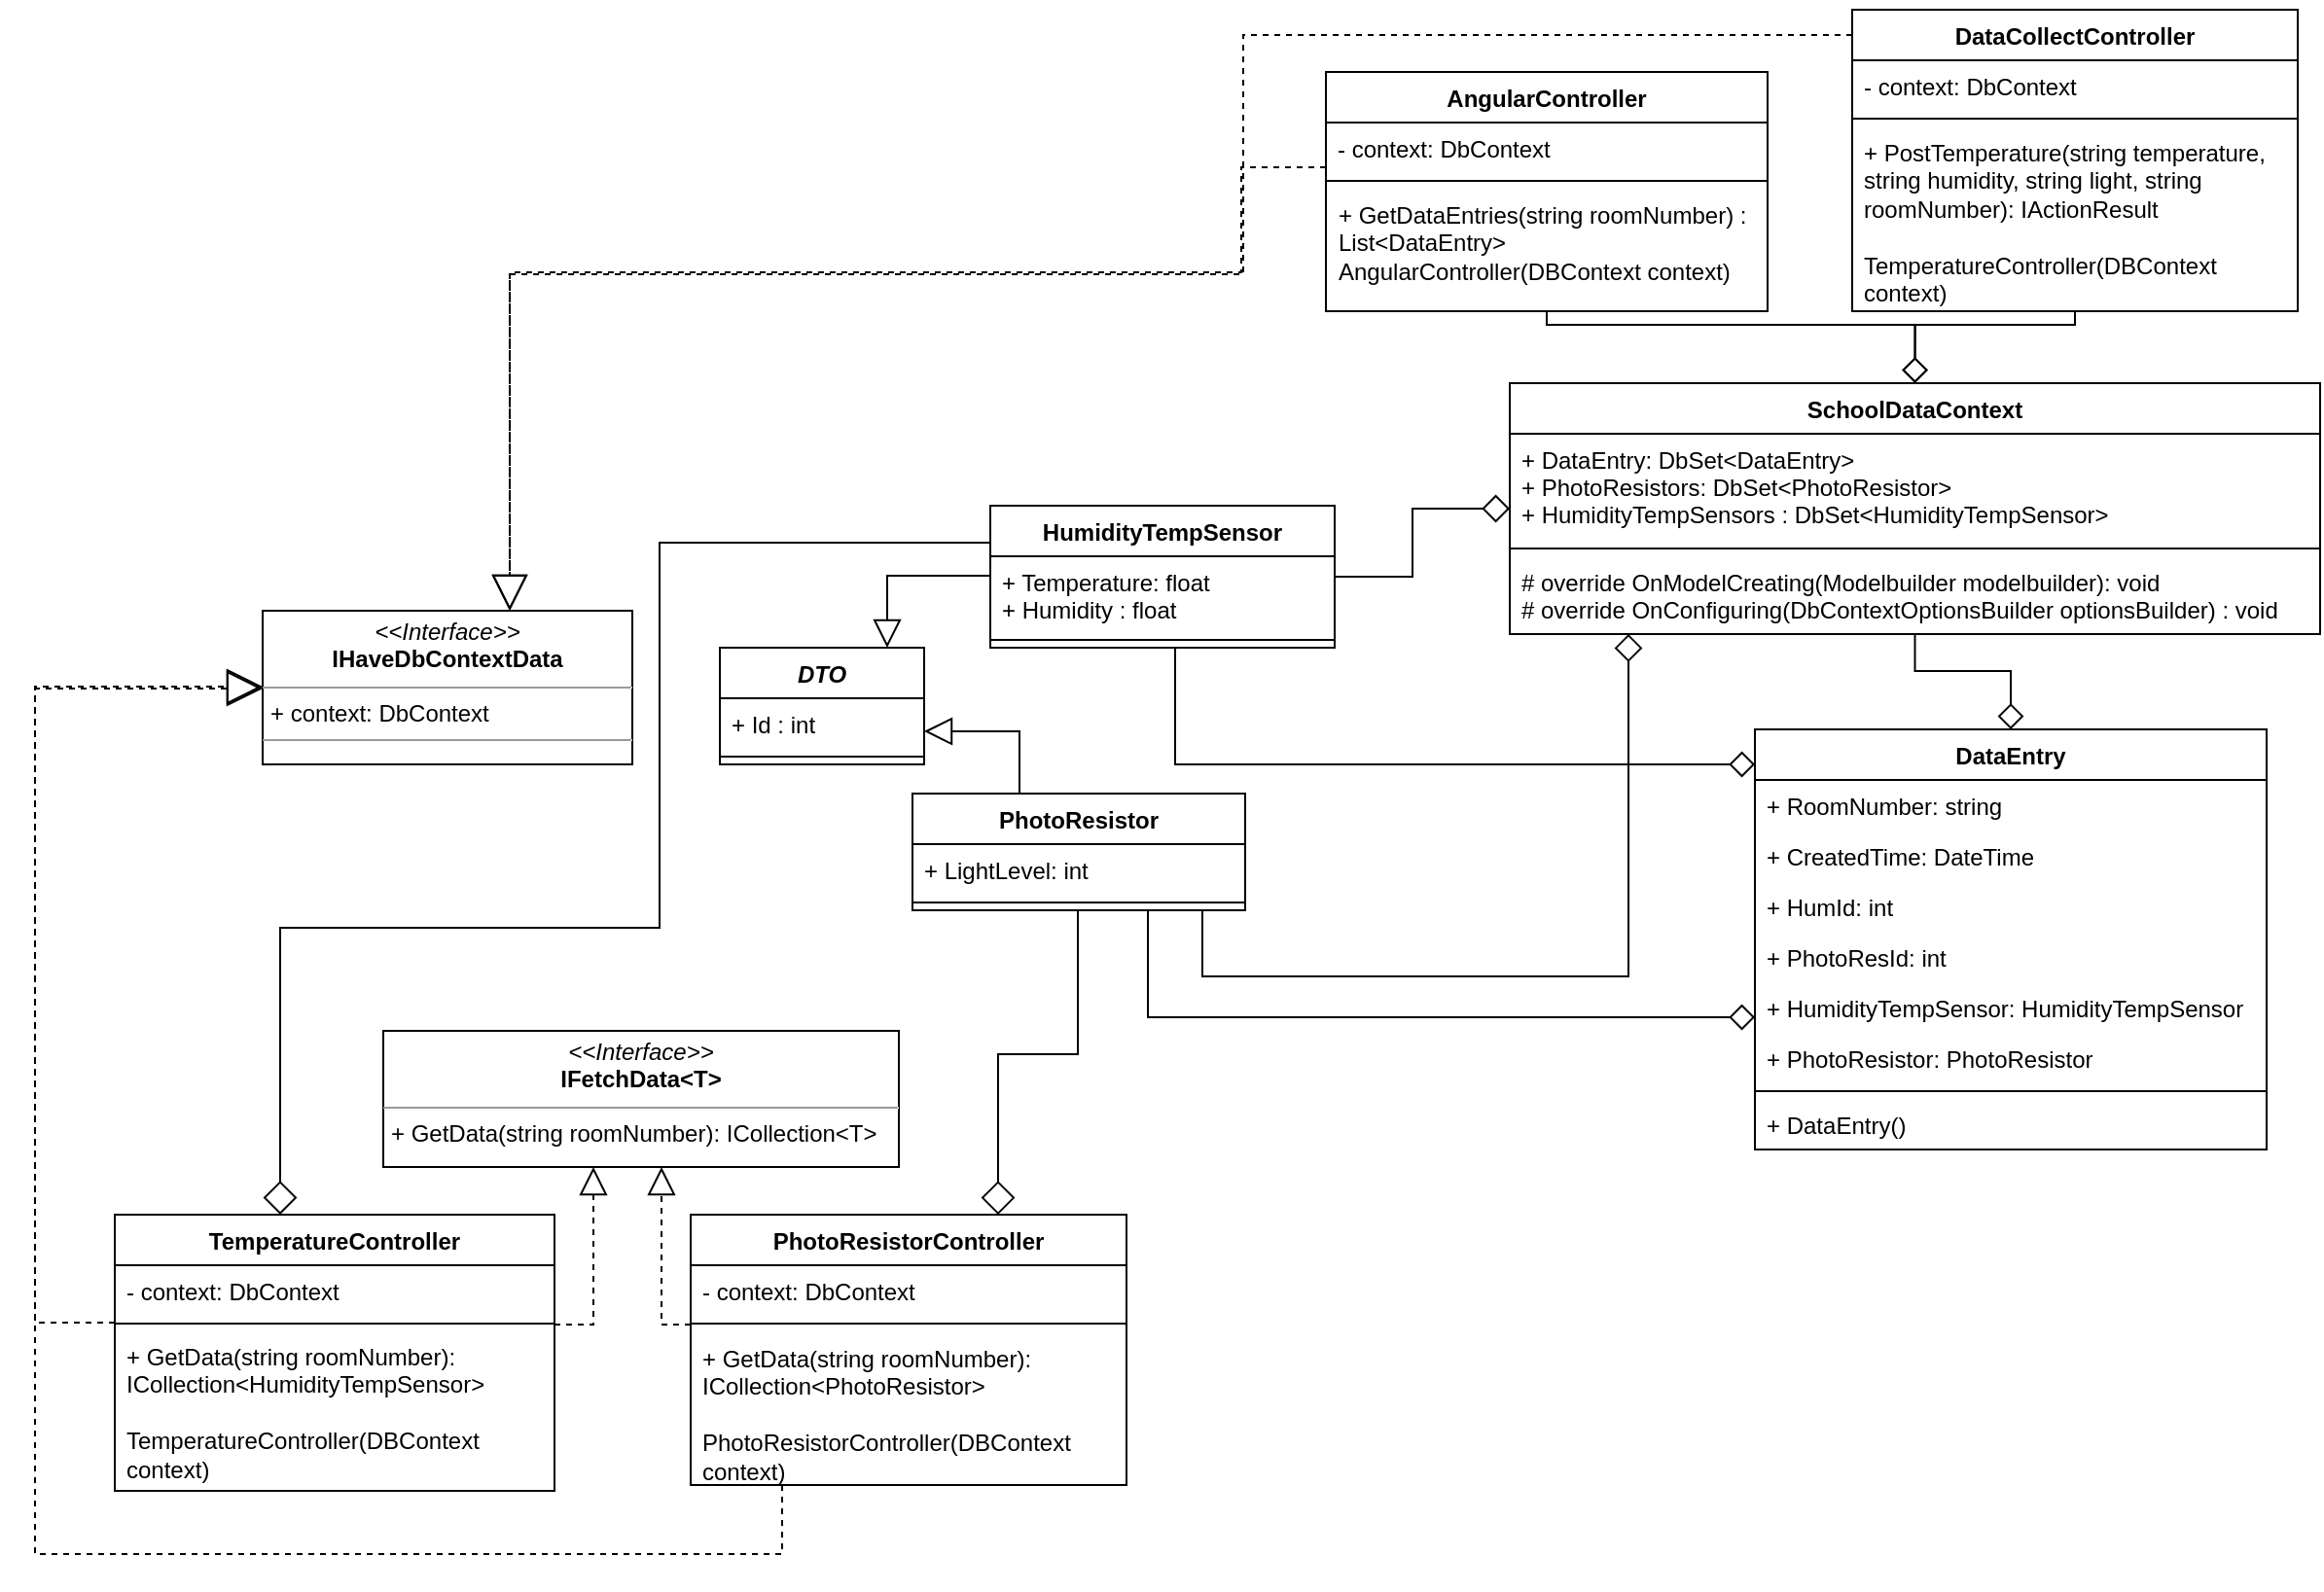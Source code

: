 <mxfile version="15.0.3" type="device"><diagram id="x-YKFXe__G-PMNe2rKYq" name="Page-1"><mxGraphModel dx="1422" dy="737" grid="0" gridSize="10" guides="1" tooltips="1" connect="1" arrows="1" fold="1" page="1" pageScale="1" pageWidth="827" pageHeight="1169" math="0" shadow="0"><root><mxCell id="0"/><mxCell id="1" parent="0"/><mxCell id="aSCxSlpjrOHpZsgmTtxv-40" style="edgeStyle=orthogonalEdgeStyle;rounded=0;orthogonalLoop=1;jettySize=auto;html=1;exitX=0.5;exitY=0;exitDx=0;exitDy=0;startArrow=diamond;startFill=0;endSize=11;endArrow=none;endFill=0;startSize=12;" edge="1" parent="1" target="aSCxSlpjrOHpZsgmTtxv-38"><mxGeometry relative="1" as="geometry"><mxPoint x="225" y="178" as="sourcePoint"/></mxGeometry></mxCell><mxCell id="aSCxSlpjrOHpZsgmTtxv-96" style="edgeStyle=orthogonalEdgeStyle;rounded=0;orthogonalLoop=1;jettySize=auto;html=1;exitX=0.5;exitY=0;exitDx=0;exitDy=0;startArrow=diamond;startFill=0;endSize=11;endArrow=none;endFill=0;startSize=12;" edge="1" parent="1"><mxGeometry relative="1" as="geometry"><mxPoint x="809.002" y="479.996" as="sourcePoint"/></mxGeometry></mxCell><mxCell id="aSCxSlpjrOHpZsgmTtxv-97" value="PhotoResistor" style="swimlane;fontStyle=1;align=center;verticalAlign=top;childLayout=stackLayout;horizontal=1;startSize=26;horizontalStack=0;resizeParent=1;resizeParentMax=0;resizeLast=0;collapsible=1;marginBottom=0;" vertex="1" parent="1"><mxGeometry x="637.002" y="799.996" width="171" height="60" as="geometry"/></mxCell><mxCell id="aSCxSlpjrOHpZsgmTtxv-98" value="+ LightLevel: int" style="text;strokeColor=none;fillColor=none;align=left;verticalAlign=top;spacingLeft=4;spacingRight=4;overflow=hidden;rotatable=0;points=[[0,0.5],[1,0.5]];portConstraint=eastwest;" vertex="1" parent="aSCxSlpjrOHpZsgmTtxv-97"><mxGeometry y="26" width="171" height="26" as="geometry"/></mxCell><mxCell id="aSCxSlpjrOHpZsgmTtxv-99" value="" style="line;strokeWidth=1;fillColor=none;align=left;verticalAlign=middle;spacingTop=-1;spacingLeft=3;spacingRight=3;rotatable=0;labelPosition=right;points=[];portConstraint=eastwest;" vertex="1" parent="aSCxSlpjrOHpZsgmTtxv-97"><mxGeometry y="52" width="171" height="8" as="geometry"/></mxCell><mxCell id="aSCxSlpjrOHpZsgmTtxv-100" value="HumidityTempSensor" style="swimlane;fontStyle=1;align=center;verticalAlign=top;childLayout=stackLayout;horizontal=1;startSize=26;horizontalStack=0;resizeParent=1;resizeParentMax=0;resizeLast=0;collapsible=1;marginBottom=0;" vertex="1" parent="1"><mxGeometry x="677.002" y="651.996" width="177" height="73" as="geometry"/></mxCell><mxCell id="aSCxSlpjrOHpZsgmTtxv-101" value="+ Temperature: float &#10;+ Humidity : float " style="text;strokeColor=none;fillColor=none;align=left;verticalAlign=top;spacingLeft=4;spacingRight=4;overflow=hidden;rotatable=0;points=[[0,0.5],[1,0.5]];portConstraint=eastwest;" vertex="1" parent="aSCxSlpjrOHpZsgmTtxv-100"><mxGeometry y="26" width="177" height="39" as="geometry"/></mxCell><mxCell id="aSCxSlpjrOHpZsgmTtxv-102" value="" style="line;strokeWidth=1;fillColor=none;align=left;verticalAlign=middle;spacingTop=-1;spacingLeft=3;spacingRight=3;rotatable=0;labelPosition=right;points=[];portConstraint=eastwest;" vertex="1" parent="aSCxSlpjrOHpZsgmTtxv-100"><mxGeometry y="65" width="177" height="8" as="geometry"/></mxCell><mxCell id="aSCxSlpjrOHpZsgmTtxv-103" style="edgeStyle=orthogonalEdgeStyle;rounded=0;orthogonalLoop=1;jettySize=auto;html=1;exitX=0.5;exitY=0;exitDx=0;exitDy=0;startArrow=diamond;startFill=0;endArrow=none;endFill=0;startSize=11;endSize=12;" edge="1" parent="1" source="aSCxSlpjrOHpZsgmTtxv-105" target="aSCxSlpjrOHpZsgmTtxv-141"><mxGeometry relative="1" as="geometry"/></mxCell><mxCell id="aSCxSlpjrOHpZsgmTtxv-104" style="edgeStyle=orthogonalEdgeStyle;rounded=0;orthogonalLoop=1;jettySize=auto;html=1;exitX=0.5;exitY=0;exitDx=0;exitDy=0;startArrow=diamond;startFill=0;endArrow=none;endFill=0;startSize=11;endSize=12;" edge="1" parent="1" source="aSCxSlpjrOHpZsgmTtxv-105" target="aSCxSlpjrOHpZsgmTtxv-145"><mxGeometry relative="1" as="geometry"/></mxCell><mxCell id="aSCxSlpjrOHpZsgmTtxv-105" value="SchoolDataContext" style="swimlane;fontStyle=1;align=center;verticalAlign=top;childLayout=stackLayout;horizontal=1;startSize=26;horizontalStack=0;resizeParent=1;resizeParentMax=0;resizeLast=0;collapsible=1;marginBottom=0;" vertex="1" parent="1"><mxGeometry x="944.002" y="588.996" width="416.5" height="129" as="geometry"/></mxCell><mxCell id="aSCxSlpjrOHpZsgmTtxv-106" value="+ DataEntry: DbSet&lt;DataEntry&gt;&#10;+ PhotoResistors: DbSet&lt;PhotoResistor&gt;&#10;+ HumidityTempSensors : DbSet&lt;HumidityTempSensor&gt;" style="text;strokeColor=none;fillColor=none;align=left;verticalAlign=top;spacingLeft=4;spacingRight=4;overflow=hidden;rotatable=0;points=[[0,0.5],[1,0.5]];portConstraint=eastwest;" vertex="1" parent="aSCxSlpjrOHpZsgmTtxv-105"><mxGeometry y="26" width="416.5" height="55" as="geometry"/></mxCell><mxCell id="aSCxSlpjrOHpZsgmTtxv-107" value="" style="line;strokeWidth=1;fillColor=none;align=left;verticalAlign=middle;spacingTop=-1;spacingLeft=3;spacingRight=3;rotatable=0;labelPosition=right;points=[];portConstraint=eastwest;" vertex="1" parent="aSCxSlpjrOHpZsgmTtxv-105"><mxGeometry y="81" width="416.5" height="8" as="geometry"/></mxCell><mxCell id="aSCxSlpjrOHpZsgmTtxv-108" value="# override OnModelCreating(Modelbuilder modelbuilder): void&#10;# override OnConfiguring(DbContextOptionsBuilder optionsBuilder) : void" style="text;strokeColor=none;fillColor=none;align=left;verticalAlign=top;spacingLeft=4;spacingRight=4;overflow=hidden;rotatable=0;points=[[0,0.5],[1,0.5]];portConstraint=eastwest;" vertex="1" parent="aSCxSlpjrOHpZsgmTtxv-105"><mxGeometry y="89" width="416.5" height="40" as="geometry"/></mxCell><mxCell id="aSCxSlpjrOHpZsgmTtxv-109" style="edgeStyle=orthogonalEdgeStyle;rounded=0;orthogonalLoop=1;jettySize=auto;html=1;startArrow=diamond;startFill=0;endArrow=none;endFill=0;startSize=12;endSize=11;" edge="1" parent="1" source="aSCxSlpjrOHpZsgmTtxv-105" target="aSCxSlpjrOHpZsgmTtxv-97"><mxGeometry relative="1" as="geometry"><mxPoint x="985.002" y="610.996" as="sourcePoint"/><Array as="points"><mxPoint x="1005" y="894"/><mxPoint x="786" y="894"/></Array></mxGeometry></mxCell><mxCell id="aSCxSlpjrOHpZsgmTtxv-110" style="edgeStyle=orthogonalEdgeStyle;rounded=0;orthogonalLoop=1;jettySize=auto;html=1;startArrow=diamond;startFill=0;endArrow=none;endFill=0;startSize=12;endSize=11;" edge="1" parent="1" source="aSCxSlpjrOHpZsgmTtxv-105" target="aSCxSlpjrOHpZsgmTtxv-100"><mxGeometry relative="1" as="geometry"><Array as="points"/></mxGeometry></mxCell><mxCell id="aSCxSlpjrOHpZsgmTtxv-111" style="edgeStyle=orthogonalEdgeStyle;rounded=0;orthogonalLoop=1;jettySize=auto;html=1;dashed=1;startArrow=none;startFill=0;endArrow=block;endFill=0;startSize=11;endSize=12;" edge="1" parent="1" source="aSCxSlpjrOHpZsgmTtxv-113" target="aSCxSlpjrOHpZsgmTtxv-128"><mxGeometry relative="1" as="geometry"><Array as="points"><mxPoint x="473" y="1073"/></Array></mxGeometry></mxCell><mxCell id="aSCxSlpjrOHpZsgmTtxv-112" style="edgeStyle=orthogonalEdgeStyle;rounded=0;orthogonalLoop=1;jettySize=auto;html=1;startArrow=diamond;startFill=0;endArrow=none;endFill=0;startSize=15;" edge="1" parent="1" source="aSCxSlpjrOHpZsgmTtxv-113" target="aSCxSlpjrOHpZsgmTtxv-100"><mxGeometry relative="1" as="geometry"><mxPoint x="369.003" y="1031.996" as="sourcePoint"/><Array as="points"><mxPoint x="312" y="869"/><mxPoint x="507" y="869"/><mxPoint x="507" y="671"/></Array></mxGeometry></mxCell><mxCell id="aSCxSlpjrOHpZsgmTtxv-153" style="edgeStyle=orthogonalEdgeStyle;rounded=0;orthogonalLoop=1;jettySize=auto;html=1;dashed=1;startArrow=none;startFill=0;endArrow=block;endFill=0;startSize=11;endSize=16;" edge="1" parent="1" source="aSCxSlpjrOHpZsgmTtxv-113"><mxGeometry relative="1" as="geometry"><mxPoint x="333" y="1123.996" as="sourcePoint"/><mxPoint x="303.003" y="745" as="targetPoint"/><Array as="points"><mxPoint x="186" y="1072"/><mxPoint x="186" y="745"/></Array></mxGeometry></mxCell><mxCell id="aSCxSlpjrOHpZsgmTtxv-113" value="TemperatureController" style="swimlane;fontStyle=1;align=center;verticalAlign=top;childLayout=stackLayout;horizontal=1;startSize=26;horizontalStack=0;resizeParent=1;resizeParentMax=0;resizeLast=0;collapsible=1;marginBottom=0;" vertex="1" parent="1"><mxGeometry x="227.003" y="1016.496" width="226" height="142" as="geometry"/></mxCell><mxCell id="aSCxSlpjrOHpZsgmTtxv-165" value="- context: DbContext" style="text;strokeColor=none;fillColor=none;align=left;verticalAlign=top;spacingLeft=4;spacingRight=4;overflow=hidden;rotatable=0;points=[[0,0.5],[1,0.5]];portConstraint=eastwest;" vertex="1" parent="aSCxSlpjrOHpZsgmTtxv-113"><mxGeometry y="26" width="226" height="26" as="geometry"/></mxCell><mxCell id="aSCxSlpjrOHpZsgmTtxv-115" value="" style="line;strokeWidth=1;fillColor=none;align=left;verticalAlign=middle;spacingTop=-1;spacingLeft=3;spacingRight=3;rotatable=0;labelPosition=right;points=[];portConstraint=eastwest;" vertex="1" parent="aSCxSlpjrOHpZsgmTtxv-113"><mxGeometry y="52" width="226" height="8" as="geometry"/></mxCell><mxCell id="aSCxSlpjrOHpZsgmTtxv-116" value="+ GetData(string roomNumber): ICollection&lt;HumidityTempSensor&gt;&#10;&#10;TemperatureController(DBContext context)" style="text;strokeColor=none;fillColor=none;align=left;verticalAlign=top;spacingLeft=4;spacingRight=4;overflow=hidden;rotatable=0;points=[[0,0.5],[1,0.5]];portConstraint=eastwest;whiteSpace=wrap;" vertex="1" parent="aSCxSlpjrOHpZsgmTtxv-113"><mxGeometry y="60" width="226" height="82" as="geometry"/></mxCell><mxCell id="aSCxSlpjrOHpZsgmTtxv-117" style="edgeStyle=orthogonalEdgeStyle;rounded=0;orthogonalLoop=1;jettySize=auto;html=1;dashed=1;startArrow=none;startFill=0;endArrow=block;endFill=0;startSize=11;endSize=12;" edge="1" parent="1" source="aSCxSlpjrOHpZsgmTtxv-119" target="aSCxSlpjrOHpZsgmTtxv-128"><mxGeometry relative="1" as="geometry"><Array as="points"><mxPoint x="508" y="1073"/></Array></mxGeometry></mxCell><mxCell id="aSCxSlpjrOHpZsgmTtxv-118" style="edgeStyle=orthogonalEdgeStyle;rounded=0;orthogonalLoop=1;jettySize=auto;html=1;endArrow=none;endFill=0;startArrow=diamond;startFill=0;startSize=15;" edge="1" parent="1" source="aSCxSlpjrOHpZsgmTtxv-119" target="aSCxSlpjrOHpZsgmTtxv-97"><mxGeometry relative="1" as="geometry"><Array as="points"><mxPoint x="681" y="934"/><mxPoint x="722" y="934"/></Array></mxGeometry></mxCell><mxCell id="aSCxSlpjrOHpZsgmTtxv-152" style="edgeStyle=orthogonalEdgeStyle;rounded=0;orthogonalLoop=1;jettySize=auto;html=1;dashed=1;startArrow=none;startFill=0;endArrow=block;endFill=0;startSize=11;endSize=16;" edge="1" parent="1" source="aSCxSlpjrOHpZsgmTtxv-122" target="aSCxSlpjrOHpZsgmTtxv-149"><mxGeometry relative="1" as="geometry"><Array as="points"><mxPoint x="570" y="1191"/><mxPoint x="186" y="1191"/><mxPoint x="186" y="746"/></Array></mxGeometry></mxCell><mxCell id="aSCxSlpjrOHpZsgmTtxv-119" value="PhotoResistorController" style="swimlane;fontStyle=1;align=center;verticalAlign=top;childLayout=stackLayout;horizontal=1;startSize=26;horizontalStack=0;resizeParent=1;resizeParentMax=0;resizeLast=0;collapsible=1;marginBottom=0;" vertex="1" parent="1"><mxGeometry x="523" y="1016.5" width="224" height="139" as="geometry"/></mxCell><mxCell id="aSCxSlpjrOHpZsgmTtxv-164" value="- context: DbContext" style="text;strokeColor=none;fillColor=none;align=left;verticalAlign=top;spacingLeft=4;spacingRight=4;overflow=hidden;rotatable=0;points=[[0,0.5],[1,0.5]];portConstraint=eastwest;" vertex="1" parent="aSCxSlpjrOHpZsgmTtxv-119"><mxGeometry y="26" width="224" height="26" as="geometry"/></mxCell><mxCell id="aSCxSlpjrOHpZsgmTtxv-121" value="" style="line;strokeWidth=1;fillColor=none;align=left;verticalAlign=middle;spacingTop=-1;spacingLeft=3;spacingRight=3;rotatable=0;labelPosition=right;points=[];portConstraint=eastwest;" vertex="1" parent="aSCxSlpjrOHpZsgmTtxv-119"><mxGeometry y="52" width="224" height="8" as="geometry"/></mxCell><mxCell id="aSCxSlpjrOHpZsgmTtxv-122" value="+ GetData(string roomNumber): ICollection&lt;PhotoResistor&gt;&#10;&#10;PhotoResistorController(DBContext context)" style="text;strokeColor=none;fillColor=none;align=left;verticalAlign=top;spacingLeft=4;spacingRight=4;overflow=hidden;rotatable=0;points=[[0,0.5],[1,0.5]];portConstraint=eastwest;whiteSpace=wrap;" vertex="1" parent="aSCxSlpjrOHpZsgmTtxv-119"><mxGeometry y="60" width="224" height="79" as="geometry"/></mxCell><mxCell id="aSCxSlpjrOHpZsgmTtxv-123" value="DTO" style="swimlane;fontStyle=3;align=center;verticalAlign=top;childLayout=stackLayout;horizontal=1;startSize=26;horizontalStack=0;resizeParent=1;resizeParentMax=0;resizeLast=0;collapsible=1;marginBottom=0;" vertex="1" parent="1"><mxGeometry x="538.002" y="724.996" width="105" height="60" as="geometry"/></mxCell><mxCell id="aSCxSlpjrOHpZsgmTtxv-124" value="+ Id : int" style="text;strokeColor=none;fillColor=none;align=left;verticalAlign=top;spacingLeft=4;spacingRight=4;overflow=hidden;rotatable=0;points=[[0,0.5],[1,0.5]];portConstraint=eastwest;" vertex="1" parent="aSCxSlpjrOHpZsgmTtxv-123"><mxGeometry y="26" width="105" height="26" as="geometry"/></mxCell><mxCell id="aSCxSlpjrOHpZsgmTtxv-125" value="" style="line;strokeWidth=1;fillColor=none;align=left;verticalAlign=middle;spacingTop=-1;spacingLeft=3;spacingRight=3;rotatable=0;labelPosition=right;points=[];portConstraint=eastwest;" vertex="1" parent="aSCxSlpjrOHpZsgmTtxv-123"><mxGeometry y="52" width="105" height="8" as="geometry"/></mxCell><mxCell id="aSCxSlpjrOHpZsgmTtxv-126" style="edgeStyle=orthogonalEdgeStyle;rounded=0;orthogonalLoop=1;jettySize=auto;html=1;startArrow=block;startFill=0;endArrow=none;endFill=0;startSize=12;endSize=11;" edge="1" parent="1" source="aSCxSlpjrOHpZsgmTtxv-123" target="aSCxSlpjrOHpZsgmTtxv-97"><mxGeometry relative="1" as="geometry"><mxPoint x="680" y="743" as="sourcePoint"/><Array as="points"><mxPoint x="692" y="768"/></Array></mxGeometry></mxCell><mxCell id="aSCxSlpjrOHpZsgmTtxv-127" style="edgeStyle=orthogonalEdgeStyle;rounded=0;orthogonalLoop=1;jettySize=auto;html=1;startArrow=block;startFill=0;endArrow=none;endFill=0;startSize=12;endSize=11;" edge="1" parent="1" source="aSCxSlpjrOHpZsgmTtxv-123" target="aSCxSlpjrOHpZsgmTtxv-100"><mxGeometry relative="1" as="geometry"><mxPoint x="677.502" y="888.496" as="sourcePoint"/><mxPoint x="751.003" y="610.996" as="targetPoint"/><Array as="points"><mxPoint x="624" y="688"/></Array></mxGeometry></mxCell><mxCell id="aSCxSlpjrOHpZsgmTtxv-128" value="&lt;p style=&quot;margin: 0px ; margin-top: 4px ; text-align: center&quot;&gt;&lt;i&gt;&amp;lt;&amp;lt;Interface&amp;gt;&amp;gt;&lt;/i&gt;&lt;br&gt;&lt;b&gt;IFetchData&amp;lt;T&amp;gt;&lt;/b&gt;&lt;/p&gt;&lt;hr size=&quot;1&quot;&gt;&lt;p style=&quot;margin: 0px ; margin-left: 4px&quot;&gt;&lt;/p&gt;&lt;p style=&quot;margin: 0px ; margin-left: 4px&quot;&gt;+ GetData(string roomNumber): ICollection&amp;lt;T&amp;gt;&lt;/p&gt;" style="verticalAlign=top;align=left;overflow=fill;fontSize=12;fontFamily=Helvetica;html=1;" vertex="1" parent="1"><mxGeometry x="365.002" y="921.996" width="265" height="70" as="geometry"/></mxCell><mxCell id="aSCxSlpjrOHpZsgmTtxv-129" style="edgeStyle=orthogonalEdgeStyle;rounded=0;orthogonalLoop=1;jettySize=auto;html=1;exitX=0.5;exitY=0;exitDx=0;exitDy=0;startArrow=diamond;startFill=0;endArrow=none;endFill=0;startSize=11;endSize=12;" edge="1" parent="1" source="aSCxSlpjrOHpZsgmTtxv-130" target="aSCxSlpjrOHpZsgmTtxv-105"><mxGeometry relative="1" as="geometry"/></mxCell><mxCell id="aSCxSlpjrOHpZsgmTtxv-130" value="DataEntry" style="swimlane;fontStyle=1;align=center;verticalAlign=top;childLayout=stackLayout;horizontal=1;startSize=26;horizontalStack=0;resizeParent=1;resizeParentMax=0;resizeLast=0;collapsible=1;marginBottom=0;" vertex="1" parent="1"><mxGeometry x="1070.002" y="766.996" width="263" height="216" as="geometry"/></mxCell><mxCell id="aSCxSlpjrOHpZsgmTtxv-131" value="+ RoomNumber: string" style="text;strokeColor=none;fillColor=none;align=left;verticalAlign=top;spacingLeft=4;spacingRight=4;overflow=hidden;rotatable=0;points=[[0,0.5],[1,0.5]];portConstraint=eastwest;" vertex="1" parent="aSCxSlpjrOHpZsgmTtxv-130"><mxGeometry y="26" width="263" height="26" as="geometry"/></mxCell><mxCell id="aSCxSlpjrOHpZsgmTtxv-132" value="+ CreatedTime: DateTime" style="text;strokeColor=none;fillColor=none;align=left;verticalAlign=top;spacingLeft=4;spacingRight=4;overflow=hidden;rotatable=0;points=[[0,0.5],[1,0.5]];portConstraint=eastwest;" vertex="1" parent="aSCxSlpjrOHpZsgmTtxv-130"><mxGeometry y="52" width="263" height="26" as="geometry"/></mxCell><mxCell id="aSCxSlpjrOHpZsgmTtxv-133" value="+ HumId: int" style="text;strokeColor=none;fillColor=none;align=left;verticalAlign=top;spacingLeft=4;spacingRight=4;overflow=hidden;rotatable=0;points=[[0,0.5],[1,0.5]];portConstraint=eastwest;" vertex="1" parent="aSCxSlpjrOHpZsgmTtxv-130"><mxGeometry y="78" width="263" height="26" as="geometry"/></mxCell><mxCell id="aSCxSlpjrOHpZsgmTtxv-134" value="+ PhotoResId: int" style="text;strokeColor=none;fillColor=none;align=left;verticalAlign=top;spacingLeft=4;spacingRight=4;overflow=hidden;rotatable=0;points=[[0,0.5],[1,0.5]];portConstraint=eastwest;" vertex="1" parent="aSCxSlpjrOHpZsgmTtxv-130"><mxGeometry y="104" width="263" height="26" as="geometry"/></mxCell><mxCell id="aSCxSlpjrOHpZsgmTtxv-135" value="+ HumidityTempSensor: HumidityTempSensor" style="text;strokeColor=none;fillColor=none;align=left;verticalAlign=top;spacingLeft=4;spacingRight=4;overflow=hidden;rotatable=0;points=[[0,0.5],[1,0.5]];portConstraint=eastwest;" vertex="1" parent="aSCxSlpjrOHpZsgmTtxv-130"><mxGeometry y="130" width="263" height="26" as="geometry"/></mxCell><mxCell id="aSCxSlpjrOHpZsgmTtxv-136" value="+ PhotoResistor: PhotoResistor" style="text;strokeColor=none;fillColor=none;align=left;verticalAlign=top;spacingLeft=4;spacingRight=4;overflow=hidden;rotatable=0;points=[[0,0.5],[1,0.5]];portConstraint=eastwest;" vertex="1" parent="aSCxSlpjrOHpZsgmTtxv-130"><mxGeometry y="156" width="263" height="26" as="geometry"/></mxCell><mxCell id="aSCxSlpjrOHpZsgmTtxv-137" value="" style="line;strokeWidth=1;fillColor=none;align=left;verticalAlign=middle;spacingTop=-1;spacingLeft=3;spacingRight=3;rotatable=0;labelPosition=right;points=[];portConstraint=eastwest;" vertex="1" parent="aSCxSlpjrOHpZsgmTtxv-130"><mxGeometry y="182" width="263" height="8" as="geometry"/></mxCell><mxCell id="aSCxSlpjrOHpZsgmTtxv-138" value="+ DataEntry() " style="text;strokeColor=none;fillColor=none;align=left;verticalAlign=top;spacingLeft=4;spacingRight=4;overflow=hidden;rotatable=0;points=[[0,0.5],[1,0.5]];portConstraint=eastwest;" vertex="1" parent="aSCxSlpjrOHpZsgmTtxv-130"><mxGeometry y="190" width="263" height="26" as="geometry"/></mxCell><mxCell id="aSCxSlpjrOHpZsgmTtxv-139" style="edgeStyle=orthogonalEdgeStyle;rounded=0;orthogonalLoop=1;jettySize=auto;html=1;startArrow=diamond;startFill=0;endArrow=none;endFill=0;startSize=11;endSize=12;" edge="1" parent="1" source="aSCxSlpjrOHpZsgmTtxv-130" target="aSCxSlpjrOHpZsgmTtxv-100"><mxGeometry relative="1" as="geometry"><mxPoint x="1018.002" y="855.031" as="sourcePoint"/><mxPoint x="891.002" y="895.996" as="targetPoint"/><Array as="points"><mxPoint x="772.003" y="784.996"/></Array></mxGeometry></mxCell><mxCell id="aSCxSlpjrOHpZsgmTtxv-140" style="edgeStyle=orthogonalEdgeStyle;rounded=0;orthogonalLoop=1;jettySize=auto;html=1;startArrow=diamond;startFill=0;endArrow=none;endFill=0;startSize=11;endSize=12;" edge="1" parent="1" source="aSCxSlpjrOHpZsgmTtxv-130" target="aSCxSlpjrOHpZsgmTtxv-97"><mxGeometry relative="1" as="geometry"><mxPoint x="1019.002" y="786.996" as="sourcePoint"/><mxPoint x="850.502" y="771.996" as="targetPoint"/><Array as="points"><mxPoint x="758.003" y="914.996"/></Array></mxGeometry></mxCell><mxCell id="aSCxSlpjrOHpZsgmTtxv-151" style="edgeStyle=orthogonalEdgeStyle;rounded=0;orthogonalLoop=1;jettySize=auto;html=1;dashed=1;startArrow=none;startFill=0;endArrow=block;endFill=0;startSize=11;endSize=16;" edge="1" parent="1" source="aSCxSlpjrOHpZsgmTtxv-141" target="aSCxSlpjrOHpZsgmTtxv-149"><mxGeometry relative="1" as="geometry"><Array as="points"><mxPoint x="807" y="410"/><mxPoint x="807" y="533"/><mxPoint x="430" y="533"/></Array></mxGeometry></mxCell><mxCell id="aSCxSlpjrOHpZsgmTtxv-141" value="DataCollectController" style="swimlane;fontStyle=1;align=center;verticalAlign=top;childLayout=stackLayout;horizontal=1;startSize=26;horizontalStack=0;resizeParent=1;resizeParentMax=0;resizeLast=0;collapsible=1;marginBottom=0;" vertex="1" parent="1"><mxGeometry x="1120.002" y="396.996" width="229" height="155" as="geometry"/></mxCell><mxCell id="aSCxSlpjrOHpZsgmTtxv-163" value="- context: DbContext" style="text;strokeColor=none;fillColor=none;align=left;verticalAlign=top;spacingLeft=4;spacingRight=4;overflow=hidden;rotatable=0;points=[[0,0.5],[1,0.5]];portConstraint=eastwest;" vertex="1" parent="aSCxSlpjrOHpZsgmTtxv-141"><mxGeometry y="26" width="229" height="26" as="geometry"/></mxCell><mxCell id="aSCxSlpjrOHpZsgmTtxv-143" value="" style="line;strokeWidth=1;fillColor=none;align=left;verticalAlign=middle;spacingTop=-1;spacingLeft=3;spacingRight=3;rotatable=0;labelPosition=right;points=[];portConstraint=eastwest;" vertex="1" parent="aSCxSlpjrOHpZsgmTtxv-141"><mxGeometry y="52" width="229" height="8" as="geometry"/></mxCell><mxCell id="aSCxSlpjrOHpZsgmTtxv-144" value="+ PostTemperature(string temperature, string humidity, string light, string roomNumber): IActionResult&#10;&#10;TemperatureController(DBContext context)" style="text;strokeColor=none;fillColor=none;align=left;verticalAlign=top;spacingLeft=4;spacingRight=4;overflow=hidden;rotatable=0;points=[[0,0.5],[1,0.5]];portConstraint=eastwest;whiteSpace=wrap;" vertex="1" parent="aSCxSlpjrOHpZsgmTtxv-141"><mxGeometry y="60" width="229" height="95" as="geometry"/></mxCell><mxCell id="aSCxSlpjrOHpZsgmTtxv-145" value="AngularController" style="swimlane;fontStyle=1;align=center;verticalAlign=top;childLayout=stackLayout;horizontal=1;startSize=26;horizontalStack=0;resizeParent=1;resizeParentMax=0;resizeLast=0;collapsible=1;marginBottom=0;" vertex="1" parent="1"><mxGeometry x="849.502" y="428.996" width="227" height="123" as="geometry"/></mxCell><mxCell id="aSCxSlpjrOHpZsgmTtxv-162" value="- context: DbContext" style="text;strokeColor=none;fillColor=none;align=left;verticalAlign=top;spacingLeft=4;spacingRight=4;overflow=hidden;rotatable=0;points=[[0,0.5],[1,0.5]];portConstraint=eastwest;" vertex="1" parent="aSCxSlpjrOHpZsgmTtxv-145"><mxGeometry y="26" width="227" height="26" as="geometry"/></mxCell><mxCell id="aSCxSlpjrOHpZsgmTtxv-147" value="" style="line;strokeWidth=1;fillColor=none;align=left;verticalAlign=middle;spacingTop=-1;spacingLeft=3;spacingRight=3;rotatable=0;labelPosition=right;points=[];portConstraint=eastwest;" vertex="1" parent="aSCxSlpjrOHpZsgmTtxv-145"><mxGeometry y="52" width="227" height="8" as="geometry"/></mxCell><mxCell id="aSCxSlpjrOHpZsgmTtxv-148" value="+ GetDataEntries(string roomNumber) : List&lt;DataEntry&gt;&#10;AngularController(DBContext context)" style="text;strokeColor=none;fillColor=none;align=left;verticalAlign=top;spacingLeft=4;spacingRight=4;overflow=hidden;rotatable=0;points=[[0,0.5],[1,0.5]];portConstraint=eastwest;whiteSpace=wrap;" vertex="1" parent="aSCxSlpjrOHpZsgmTtxv-145"><mxGeometry y="60" width="227" height="63" as="geometry"/></mxCell><mxCell id="aSCxSlpjrOHpZsgmTtxv-150" style="edgeStyle=orthogonalEdgeStyle;rounded=0;orthogonalLoop=1;jettySize=auto;html=1;startArrow=none;startFill=0;endArrow=block;endFill=0;startSize=11;endSize=16;dashed=1;" edge="1" parent="1" source="aSCxSlpjrOHpZsgmTtxv-145"><mxGeometry relative="1" as="geometry"><mxPoint x="963" y="428.996" as="sourcePoint"/><mxPoint x="430" y="705.996" as="targetPoint"/><Array as="points"><mxPoint x="806" y="478"/><mxPoint x="806" y="532"/><mxPoint x="430" y="532"/></Array></mxGeometry></mxCell><mxCell id="aSCxSlpjrOHpZsgmTtxv-149" value="&lt;p style=&quot;margin: 0px ; margin-top: 4px ; text-align: center&quot;&gt;&lt;i&gt;&amp;lt;&amp;lt;Interface&amp;gt;&amp;gt;&lt;/i&gt;&lt;br&gt;&lt;b&gt;IHaveDbContextData&lt;/b&gt;&lt;/p&gt;&lt;hr size=&quot;1&quot;&gt;&lt;p style=&quot;margin: 0px ; margin-left: 4px&quot;&gt;+ context: DbContext&lt;br&gt;&lt;/p&gt;&lt;hr size=&quot;1&quot;&gt;&lt;p style=&quot;margin: 0px ; margin-left: 4px&quot;&gt;&lt;br&gt;&lt;/p&gt;" style="verticalAlign=top;align=left;overflow=fill;fontSize=12;fontFamily=Helvetica;html=1;" vertex="1" parent="1"><mxGeometry x="303.003" y="705.996" width="190" height="79" as="geometry"/></mxCell></root></mxGraphModel></diagram></mxfile>